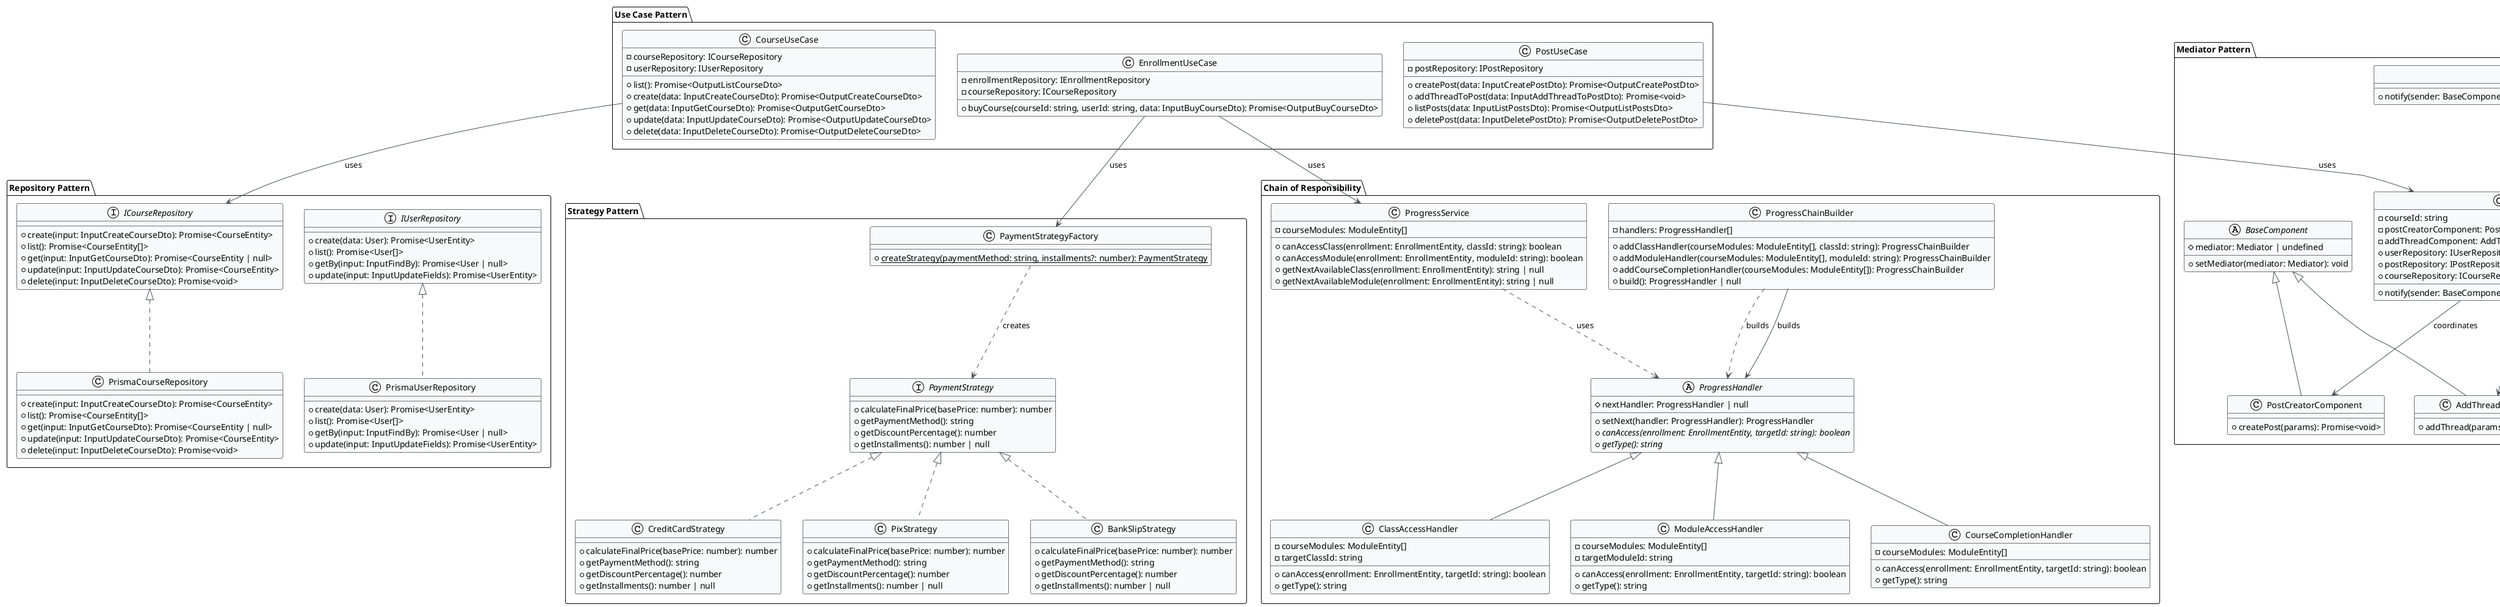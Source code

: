 @startuml Design Patterns UML

!theme plain
skinparam backgroundColor #FFFFFF
skinparam classBackgroundColor #F8F9FA
skinparam classBorderColor #6C757D
skinparam arrowColor #495057

' Repository Pattern
package "Repository Pattern" {
  interface IUserRepository {
    +create(data: User): Promise<UserEntity>
    +list(): Promise<User[]>
    +getBy(input: InputFindBy): Promise<User | null>
    +update(input: InputUpdateFields): Promise<UserEntity>
  }
  
  class PrismaUserRepository {
    +create(data: User): Promise<UserEntity>
    +list(): Promise<User[]>
    +getBy(input: InputFindBy): Promise<User | null>
    +update(input: InputUpdateFields): Promise<UserEntity>
  }
  
  interface ICourseRepository {
    +create(input: InputCreateCourseDto): Promise<CourseEntity>
    +list(): Promise<CourseEntity[]>
    +get(input: InputGetCourseDto): Promise<CourseEntity | null>
    +update(input: InputUpdateCourseDto): Promise<CourseEntity>
    +delete(input: InputDeleteCourseDto): Promise<void>
  }
  
  class PrismaCourseRepository {
    +create(input: InputCreateCourseDto): Promise<CourseEntity>
    +list(): Promise<CourseEntity[]>
    +get(input: InputGetCourseDto): Promise<CourseEntity | null>
    +update(input: InputUpdateCourseDto): Promise<CourseEntity>
    +delete(input: InputDeleteCourseDto): Promise<void>
  }
  
  IUserRepository <|.. PrismaUserRepository
  ICourseRepository <|.. PrismaCourseRepository
}

' Strategy Pattern
package "Strategy Pattern" {
  interface PaymentStrategy {
    +calculateFinalPrice(basePrice: number): number
    +getPaymentMethod(): string
    +getDiscountPercentage(): number
    +getInstallments(): number | null
  }
  
  class CreditCardStrategy {
    +calculateFinalPrice(basePrice: number): number
    +getPaymentMethod(): string
    +getDiscountPercentage(): number
    +getInstallments(): number | null
  }
  
  class PixStrategy {
    +calculateFinalPrice(basePrice: number): number
    +getPaymentMethod(): string
    +getDiscountPercentage(): number
    +getInstallments(): number | null
  }
  
  class BankSlipStrategy {
    +calculateFinalPrice(basePrice: number): number
    +getPaymentMethod(): string
    +getDiscountPercentage(): number
    +getInstallments(): number | null
  }
  
  class PaymentStrategyFactory {
    +{static} createStrategy(paymentMethod: string, installments?: number): PaymentStrategy
  }
  
  PaymentStrategy <|.. CreditCardStrategy
  PaymentStrategy <|.. PixStrategy
  PaymentStrategy <|.. BankSlipStrategy
  PaymentStrategyFactory ..> PaymentStrategy : creates
}

' Observer Pattern
package "Observer Pattern" {
  interface INotificationObserver {
    +attach(userIds: string[]): Promise<void>
    +detach(userId: string): void
    +notify(message: string, senderId: string): Promise<NotificationEntity | void>
  }
  
  class NotificationObserver {
    -observers: string[]
    -courseId: string
    -userRepository: IUserRepository
    -courseRepository: ICourseRepository
    -notificationRepository: INotificationRepository
    +attach(userIds: string[]): Promise<void>
    +detach(userId: string): void
    +notify(message: string, senderId: string): Promise<NotificationEntity | void>
    +refreshObservers(): Promise<void>
  }
  
  INotificationObserver <|.. NotificationObserver
}

' Mediator Pattern
package "Mediator Pattern" {
  interface Mediator {
    +notify(sender: BaseComponent, event: string, payload?: any): Promise<void>
  }
  
  abstract class BaseComponent {
    #mediator: Mediator | undefined
    +setMediator(mediator: Mediator): void
  }
  
  class CourseMediator {
    -courseId: string
    -postCreatorComponent: PostCreatorComponent
    -addThreadComponent: AddThreadComponent
    +userRepository: IUserRepository
    +postRepository: IPostRepository
    +courseRepository: ICourseRepository
    +notify(sender: BaseComponent, event: string, payload?: any): Promise<void>
  }
  
  class PostCreatorComponent {
    +createPost(params): Promise<void>
  }
  
  class AddThreadComponent {
    +addThread(params): Promise<void>
  }
  
  Mediator <|.. CourseMediator
  BaseComponent <|-- PostCreatorComponent
  BaseComponent <|-- AddThreadComponent
  CourseMediator --> PostCreatorComponent : coordinates
  CourseMediator --> AddThreadComponent : coordinates
}

' Prototype Pattern
package "Prototype Pattern" {
  interface Cloneable<T> {
    +clone(): T
  }
  
  class ModulePrototype {
    -module: ModuleEntity
    +clone(newName?: string): ModulePrototype
    +getClonedModule(): ModuleEntity
    -convertClassType(type: PrismaClassType): DtoClassType
  }
  
  class ModulePrototypeFactory {
    +{static} create(module: ModuleEntity): ModulePrototype
  }
  
  Cloneable <|.. ModulePrototype
  ModulePrototypeFactory ..> ModulePrototype : creates
}

' Chain of Responsibility Pattern
package "Chain of Responsibility" {
  abstract class ProgressHandler {
    #nextHandler: ProgressHandler | null
    +setNext(handler: ProgressHandler): ProgressHandler
    +{abstract} canAccess(enrollment: EnrollmentEntity, targetId: string): boolean
    +{abstract} getType(): string
  }
  
  class ClassAccessHandler {
    -courseModules: ModuleEntity[]
    -targetClassId: string
    +canAccess(enrollment: EnrollmentEntity, targetId: string): boolean
    +getType(): string
  }
  
  class ModuleAccessHandler {
    -courseModules: ModuleEntity[]
    -targetModuleId: string
    +canAccess(enrollment: EnrollmentEntity, targetId: string): boolean
    +getType(): string
  }
  
  class CourseCompletionHandler {
    -courseModules: ModuleEntity[]
    +canAccess(enrollment: EnrollmentEntity, targetId: string): boolean
    +getType(): string
  }
  
  class ProgressChainBuilder {
    -handlers: ProgressHandler[]
    +addClassHandler(courseModules: ModuleEntity[], classId: string): ProgressChainBuilder
    +addModuleHandler(courseModules: ModuleEntity[], moduleId: string): ProgressChainBuilder
    +addCourseCompletionHandler(courseModules: ModuleEntity[]): ProgressChainBuilder
    +build(): ProgressHandler | null
  }
  
  class ProgressService {
    -courseModules: ModuleEntity[]
    +canAccessClass(enrollment: EnrollmentEntity, classId: string): boolean
    +canAccessModule(enrollment: EnrollmentEntity, moduleId: string): boolean
    +getNextAvailableClass(enrollment: EnrollmentEntity): string | null
    +getNextAvailableModule(enrollment: EnrollmentEntity): string | null
  }
  
  ProgressHandler <|-- ClassAccessHandler
  ProgressHandler <|-- ModuleAccessHandler
  ProgressHandler <|-- CourseCompletionHandler
  ProgressChainBuilder ..> ProgressHandler : builds
  ProgressService ..> ProgressHandler : uses
}

' Use Case Pattern
package "Use Case Pattern" {
  class CourseUseCase {
    -courseRepository: ICourseRepository
    -userRepository: IUserRepository
    +list(): Promise<OutputListCourseDto>
    +create(data: InputCreateCourseDto): Promise<OutputCreateCourseDto>
    +get(data: InputGetCourseDto): Promise<OutputGetCourseDto>
    +update(data: InputUpdateCourseDto): Promise<OutputUpdateCourseDto>
    +delete(data: InputDeleteCourseDto): Promise<OutputDeleteCourseDto>
  }
  
  class EnrollmentUseCase {
    -enrollmentRepository: IEnrollmentRepository
    -courseRepository: ICourseRepository
    +buyCourse(courseId: string, userId: string, data: InputBuyCourseDto): Promise<OutputBuyCourseDto>
  }
  
  class PostUseCase {
    -postRepository: IPostRepository
    +createPost(data: InputCreatePostDto): Promise<OutputCreatePostDto>
    +addThreadToPost(data: InputAddThreadToPostDto): Promise<void>
    +listPosts(data: InputListPostsDto): Promise<OutputListPostsDto>
    +deletePost(data: InputDeletePostDto): Promise<OutputDeletePostDto>
  }
}

' Singleton Pattern (Global Instances)
package "Singleton Pattern" {
  class GlobalInstances {
    +courseMediatorsGlobal: { [courseId: string]: CourseMediator }
    +courseNotificationSubjectsGlobal: { [courseId: string]: NotificationObserver }
    +prisma: PrismaClient (global instance)
  }
}

' Relationships between patterns
CourseUseCase --> ICourseRepository : uses
EnrollmentUseCase --> PaymentStrategyFactory : uses
EnrollmentUseCase --> ProgressService : uses
PostUseCase --> CourseMediator : uses
CourseMediator --> NotificationObserver : uses
ModulePrototypeFactory --> ModulePrototype : creates
ProgressChainBuilder --> ProgressHandler : builds

@enduml 